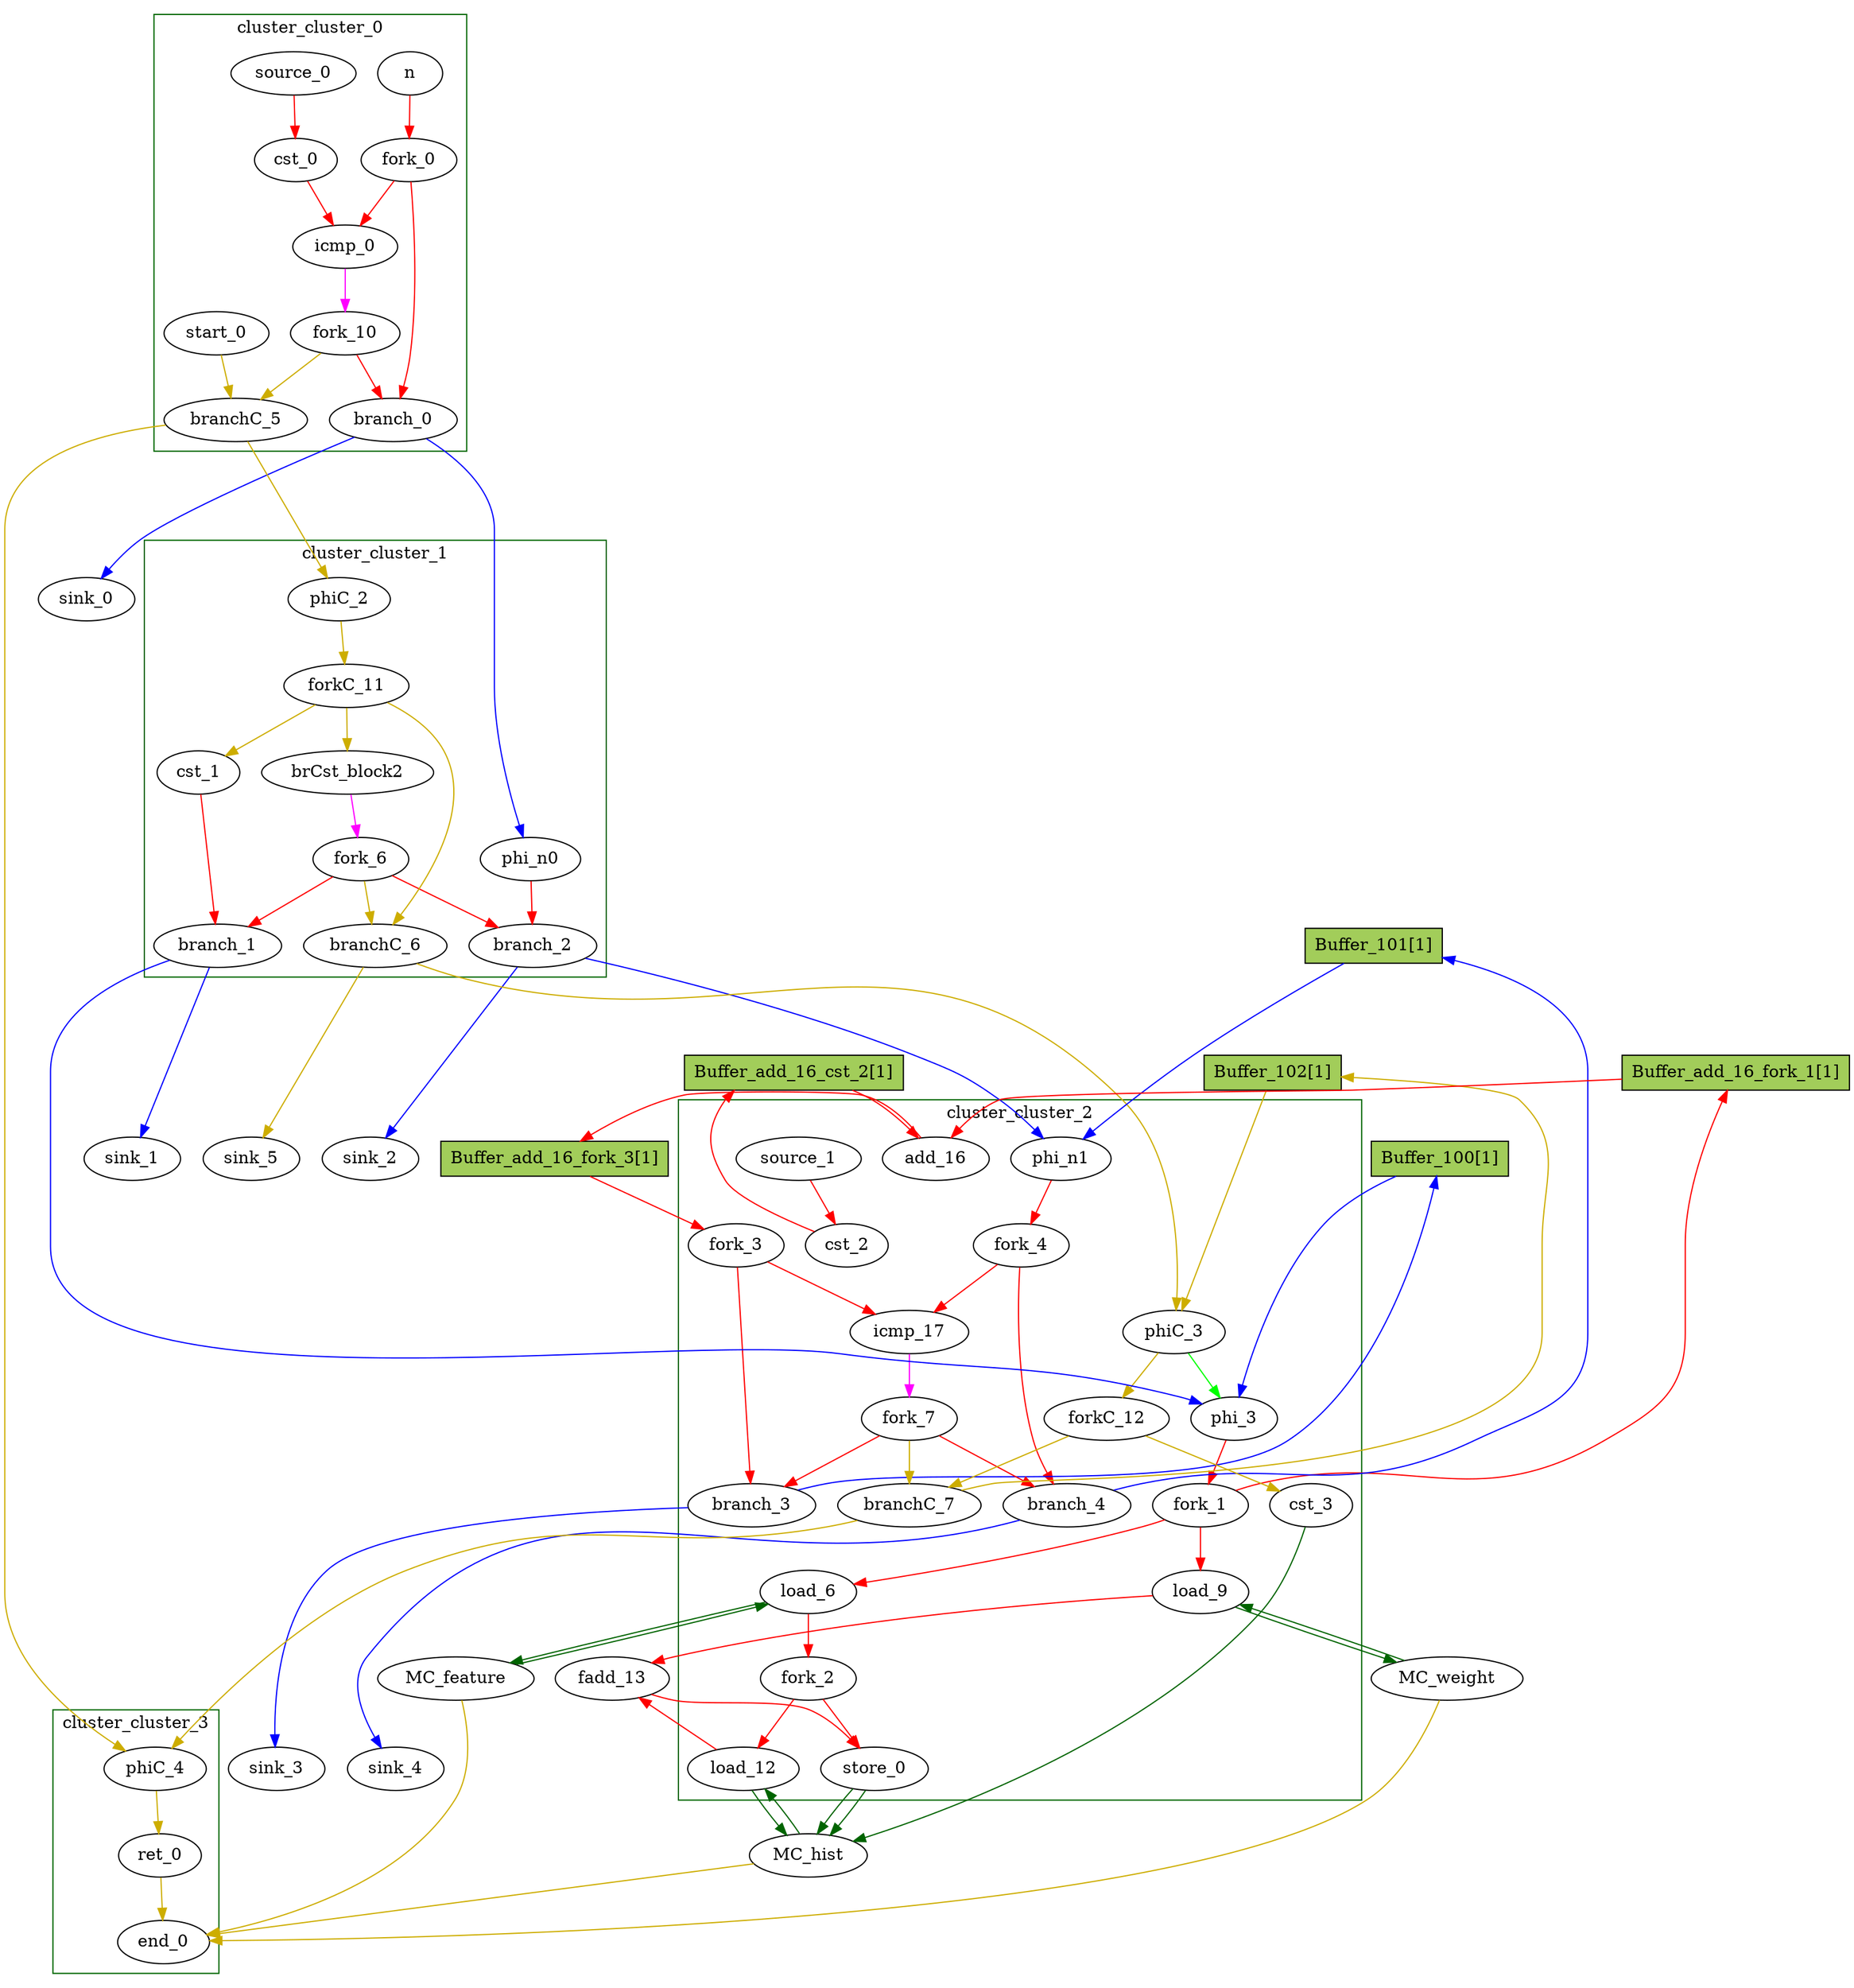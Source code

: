 Digraph G {
	splines=spline;
	subgraph cluster_cluster_cluster_0 {
	color = "darkgreen";
label = "cluster_cluster_0";
		"n" [type="Entry", in="in1:32", out="out1:32", bbID=1];
		"cst_0" [type="Constant", in="in1:1", out="out1:1", bbID=1, value="0x00000000"];
		"icmp_0" [type="Operator", in="in1:32 in2:32 ", out="out1:1 ", bbID=1, II=1, delay=1.907, latency=0, op="icmp_sgt_op"];
		"fork_0" [type="Fork", in="in1:32", out="out1:32 out2:32 ", bbID=1];
		"branch_0" [type="Branch", in="in1:32 in2?:1", out="out1+:32 out2-:32", bbID=1];
		"start_0" [type="Entry", in="in1:0", out="out1:0", bbID=1, control="true"];
		"branchC_5" [type="Branch", in="in1:0 in2?:1", out="out1+:0 out2-:0", bbID=1];
		"fork_10" [type="Fork", in="in1:1", out="out1:1 out2:1 ", bbID=1];
		"source_0" [type="Source", out="out1:1", bbID=1];
	}
	subgraph cluster_cluster_cluster_2 {
	color = "darkgreen";
label = "cluster_cluster_2";
		"phi_3" [type="Mux", in="in1?:1 in2:31 in3:31 ", out="out1:31", bbID=3, delay=1.397];
		"load_6" [type="Operator", in="in1:32 in2:31 ", out="out1:32 out2:31 ", bbID=3, II=1, delay=1.412, latency=2, op="mc_load_op", portId=0];
		"load_9" [type="Operator", in="in1:32 in2:31 ", out="out1:32 out2:31 ", bbID=3, II=1, delay=1.412, latency=2, op="mc_load_op", portId=0];
		"load_12" [type="Operator", in="in1:32 in2:32 ", out="out1:32 out2:32 ", bbID=3, II=1, delay=1.412, latency=2, op="mc_load_op", portId=0];
		"store_0" [type="Operator", in="in1:32 in2:32 ", out="out1:32 out2:32 ", bbID=3, II=1, delay=0.672, latency=0, op="mc_store_op", portId=0];
		"cst_2" [type="Constant", in="in1:1", out="out1:1", bbID=3, value="0x00000001"];
		"add_16" [type="Operator", in="in1:31 in2:31 ", out="out1:31 ", bbID=3, II=1, delay=2.287, latency=0, op="add_op"];
		"icmp_17" [type="Operator", in="in1:32 in2:32 ", out="out1:1 ", bbID=3, II=1, delay=1.907, latency=0, op="icmp_slt_op"];
		"phi_n1" [type="Merge", in="in1:32 in2:32 ", out="out1:32", bbID=3, delay=1.397];
		"fork_1" [type="Fork", in="in1:31", out="out1:31 out2:31 out3:31 ", bbID=3];
		"fork_2" [type="Fork", in="in1:32", out="out1:32 out2:32 ", bbID=3];
		"fork_3" [type="Fork", in="in1:31", out="out1:31 out2:31 ", bbID=3];
		"fork_4" [type="Fork", in="in1:32", out="out1:32 out2:32 ", bbID=3];
		"branch_3" [type="Branch", in="in1:31 in2?:1", out="out1+:31 out2-:31", bbID=3];
		"branch_4" [type="Branch", in="in1:32 in2?:1", out="out1+:32 out2-:32", bbID=3];
		"fork_7" [type="Fork", in="in1:1", out="out1:1 out2:1 out3:1 ", bbID=3];
		"cst_3" [type="Constant", in="in1:1", out="out1:1", bbID=3, value="0x00000001"];
		"phiC_3" [type="CntrlMerge", in="in1:0 in2:0 ", out="out1:0 out2?:1", bbID=3, delay=0.0];
		"forkC_12" [type="Fork", in="in1:0", out="out1:0 out2:0 ", bbID=3];
		"branchC_7" [type="Branch", in="in1:0 in2?:1", out="out1+:0 out2-:0", bbID=3];
		"source_1" [type="Source", out="out1:1", bbID=3];
	}
	subgraph cluster_cluster_cluster_1 {
	color = "darkgreen";
label = "cluster_cluster_1";
		"brCst_block2" [type="Constant", in="in1:1", out="out1:1", bbID=2, value="0x1"];
		"cst_1" [type="Constant", in="in1:1", out="out1:1", bbID=2, value="0x00000000"];
		"phi_n0" [type="Merge", in="in1:32 ", out="out1:32", bbID=2, delay=0.0];
		"branch_1" [type="Branch", in="in1:1 in2?:1", out="out1+:1 out2-:1", bbID=2];
		"branch_2" [type="Branch", in="in1:32 in2?:1", out="out1+:32 out2-:32", bbID=2];
		"fork_6" [type="Fork", in="in1:1", out="out1:1 out2:1 out3:1 ", bbID=2];
		"phiC_2" [type="Merge", in="in1:0 ", out="out1:0", bbID=2, delay=0.0];
		"forkC_11" [type="Fork", in="in1:0", out="out1:0 out2:0 out3:0 ", bbID=2];
		"branchC_6" [type="Branch", in="in1:0 in2?:1", out="out1+:0 out2-:0", bbID=2];
	}
	subgraph cluster_cluster_cluster_3 {
	color = "darkgreen";
label = "cluster_cluster_3";
		"ret_0" [type="Operator", in="in1:0 ", out="out1:0 ", bbID=4, II=1, delay=0.0, latency=0, op="ret_op"];
		"end_0" [type="Exit", in="in1:0*e in2:0*e in3:0*e in4:0 ", out="out1:0", bbID=0];
		"phiC_4" [type="Merge", in="in1:0 in2:0 ", out="out1:0", bbID=4, delay=0.0];
	}
		"MC_feature" [type="MC", in="in1:31*l0a ", out="out1:32*l0d out2:0*e ", bbID=0, bbcount=0, ldcount=1, memory="feature", stcount=0];
		"MC_weight" [type="MC", in="in1:31*l0a ", out="out1:32*l0d out2:0*e ", bbID=0, bbcount=0, ldcount=1, memory="weight", stcount=0];
		"MC_hist" [type="MC", in="in1:32*c0 in2:32*l0a in3:32*s0a in4:32*s0d ", out="out1:32*l0d out2:0*e ", bbID=0, bbcount=1, ldcount=1, memory="hist", stcount=1];
		"sink_0" [type="Sink", in="in1:32", bbID=0];
		"sink_1" [type="Sink", in="in1:1", bbID=0];
		"sink_2" [type="Sink", in="in1:32", bbID=0];
		"sink_3" [type="Sink", in="in1:31", bbID=0];
		"sink_4" [type="Sink", in="in1:32", bbID=0];
		"sink_5" [type="Sink", in="in1:0", bbID=0];
		"Buffer_100" [type="Buffer", in="in1:32", out="out1:32", bbID=3, fillcolor="darkolivegreen3", height=0.4, label="Buffer_100[1]", shape="box", slots=1, style="filled", transparent="false"];
		"Buffer_101" [type="Buffer", in="in1:32", out="out1:32", bbID=3, fillcolor="darkolivegreen3", height=0.4, label="Buffer_101[1]", shape="box", slots=1, style="filled", transparent="false"];
		"Buffer_102" [type="Buffer", in="in1:32", out="out1:32", bbID=3, fillcolor="darkolivegreen3", height=0.4, label="Buffer_102[1]", shape="box", slots=1, style="filled", transparent="false"];
		"Buffer_add_16_fork_3" [type="Buffer", in="in1:32", out="out1:32", bbID=3, fillcolor="darkolivegreen3", height=0.4, label="Buffer_add_16_fork_3[1]", shape="box", slots=1, style="filled", transparent="false"];
		"Buffer_add_16_cst_2" [type="Buffer", in="in1:32", out="out1:32", bbID=3, fillcolor="darkolivegreen3", height=0.4, label="Buffer_add_16_cst_2[1]", shape="box", slots=1, style="filled", transparent="false"];
		"Buffer_add_16_fork_1" [type="Buffer", in="in1:32", out="out1:32", bbID=3, fillcolor="darkolivegreen3", height=0.4, label="Buffer_add_16_fork_1[1]", shape="box", slots=1, style="filled", transparent="false"];
		"fadd_13" [type="Operator", in="in1:32 in2:32 ", out="out1:32 ", bbID=3, II=1, delay=0.0, latency=10, op="fadd_op"];
		"brCst_block2" -> "fork_6" [color = "magenta", from = "out1", to = "in1"];
		"cst_1" -> "branch_1" [color = "red", from = "out1", to = "in1"];
		"phi_n0" -> "branch_2" [color = "red", from = "out1", to = "in1"];
		"branch_1" -> "phi_3" [color = "blue", from = "out1", to = "in2", minlen = 3];
		"branch_1" -> "sink_1" [color = "blue", from = "out2", to = "in1", minlen = 3];
		"branch_2" -> "phi_n1" [color = "blue", from = "out1", to = "in1", minlen = 3];
		"branch_2" -> "sink_2" [color = "blue", from = "out2", to = "in1", minlen = 3];
		"fork_6" -> "branch_1" [color = "red", from = "out2", to = "in2"];
		"fork_6" -> "branch_2" [color = "red", from = "out1", to = "in2"];
		"fork_6" -> "branchC_6" [color = "gold3", from = "out3", to = "in2"];
		"phiC_2" -> "forkC_11" [color = "gold3", from = "out1", to = "in1"];
		"forkC_11" -> "brCst_block2" [color = "gold3", from = "out3", to = "in1"];
		"forkC_11" -> "cst_1" [color = "gold3", from = "out1", to = "in1"];
		"forkC_11" -> "branchC_6" [color = "gold3", from = "out2", to = "in1"];
		"branchC_6" -> "phiC_3" [color = "gold3", from = "out1", to = "in1", minlen = 3];
		"branchC_6" -> "sink_5" [color = "gold3", from = "out2", to = "in1", minlen = 3];
		"phi_3" -> "fork_1" [color = "red", from = "out1", to = "in1"];
		"load_6" -> "fork_2" [color = "red", from = "out1", to = "in1"];
		"load_6" -> "MC_feature" [color = "darkgreen", mem_address = "true", from = "out2", to = "in1"];
		"load_9" -> "MC_weight" [color = "darkgreen", mem_address = "true", from = "out2", to = "in1"];
		"load_9" -> "fadd_13" [color = "red", from = "out1", to = "in2"];
		"load_12" -> "MC_hist" [color = "darkgreen", mem_address = "true", from = "out2", to = "in2"];
		"load_12" -> "fadd_13" [color = "red", from = "out1", to = "in1"];
		"store_0" -> "MC_hist" [color = "darkgreen", mem_address = "true", from = "out2", to = "in3"];
		"store_0" -> "MC_hist" [color = "darkgreen", mem_address = "false", from = "out1", to = "in4"];
		"cst_2" -> "Buffer_add_16_cst_2" [color = "red", from = "out1", to = "in1"];
		"add_16" -> "Buffer_add_16_fork_3" [color = "red", from = "out1", to = "in1"];
		"icmp_17" -> "fork_7" [color = "magenta", from = "out1", to = "in1"];
		"phi_n1" -> "fork_4" [color = "red", from = "out1", to = "in1"];
		"fork_1" -> "load_6" [color = "red", from = "out2", to = "in2"];
		"fork_1" -> "load_9" [color = "red", from = "out3", to = "in2"];
		"fork_1" -> "Buffer_add_16_fork_1" [color = "red", from = "out1", to = "in1"];
		"fork_2" -> "load_12" [color = "red", from = "out1", to = "in2"];
		"fork_2" -> "store_0" [color = "red", from = "out2", to = "in2"];
		"fork_3" -> "icmp_17" [color = "red", from = "out1", to = "in1"];
		"fork_3" -> "branch_3" [color = "red", from = "out2", to = "in1"];
		"fork_4" -> "icmp_17" [color = "red", from = "out1", to = "in2"];
		"fork_4" -> "branch_4" [color = "red", from = "out2", to = "in1"];
		"branch_3" -> "sink_3" [color = "blue", from = "out2", to = "in1", minlen = 3];
		"branch_3" -> "Buffer_100" [color = "blue", from = "out1", to = "in1", minlen = 3];
		"branch_4" -> "sink_4" [color = "blue", from = "out2", to = "in1", minlen = 3];
		"branch_4" -> "Buffer_101" [color = "blue", from = "out1", to = "in1", minlen = 3];
		"fork_7" -> "branch_3" [color = "red", from = "out2", to = "in2"];
		"fork_7" -> "branch_4" [color = "red", from = "out1", to = "in2"];
		"fork_7" -> "branchC_7" [color = "gold3", from = "out3", to = "in2"];
		"cst_3" -> "MC_hist" [color = "darkgreen", from = "out1", to = "in1"];
		"phiC_3" -> "phi_3" [color = "green", from = "out2", to = "in1"];
		"phiC_3" -> "forkC_12" [color = "gold3", from = "out1", to = "in1"];
		"forkC_12" -> "cst_3" [color = "gold3", from = "out1", to = "in1"];
		"forkC_12" -> "branchC_7" [color = "gold3", from = "out2", to = "in1"];
		"branchC_7" -> "phiC_4" [color = "gold3", from = "out2", to = "in2", minlen = 3];
		"branchC_7" -> "Buffer_102" [color = "gold3", from = "out1", to = "in1", minlen = 3];
		"source_1" -> "cst_2" [color = "red", from = "out1", to = "in1"];
		"n" -> "fork_0" [color = "red", from = "out1", to = "in1"];
		"cst_0" -> "icmp_0" [color = "red", from = "out1", to = "in2"];
		"icmp_0" -> "fork_10" [color = "magenta", from = "out1", to = "in1"];
		"fork_0" -> "icmp_0" [color = "red", from = "out1", to = "in1"];
		"fork_0" -> "branch_0" [color = "red", from = "out2", to = "in1"];
		"branch_0" -> "phi_n0" [color = "blue", from = "out1", to = "in1", minlen = 3];
		"branch_0" -> "sink_0" [color = "blue", from = "out2", to = "in1", minlen = 3];
		"start_0" -> "branchC_5" [color = "gold3", from = "out1", to = "in1"];
		"branchC_5" -> "phiC_2" [color = "gold3", from = "out1", to = "in1", minlen = 3];
		"branchC_5" -> "phiC_4" [color = "gold3", from = "out2", to = "in1", minlen = 3];
		"fork_10" -> "branch_0" [color = "red", from = "out1", to = "in2"];
		"fork_10" -> "branchC_5" [color = "gold3", from = "out2", to = "in2"];
		"source_0" -> "cst_0" [color = "red", from = "out1", to = "in1"];
		"ret_0" -> "end_0" [color = "gold3", from = "out1", to = "in4"];
		"phiC_4" -> "ret_0" [color = "gold3", from = "out1", to = "in1"];
		"MC_feature" -> "load_6" [color = "darkgreen", mem_address = "false", from = "out1", to = "in1"];
		"MC_feature" -> "end_0" [color = "gold3", from = "out2", to = "in1"];
		"MC_weight" -> "load_9" [color = "darkgreen", mem_address = "false", from = "out1", to = "in1"];
		"MC_weight" -> "end_0" [color = "gold3", from = "out2", to = "in2"];
		"MC_hist" -> "load_12" [color = "darkgreen", mem_address = "false", from = "out1", to = "in1"];
		"MC_hist" -> "end_0" [color = "gold3", from = "out2", to = "in3"];
		"Buffer_100" -> "phi_3" [color = "blue", from = "out1", to = "in3", minlen = 3];
		"Buffer_101" -> "phi_n1" [color = "blue", from = "out1", to = "in2", minlen = 3];
		"Buffer_102" -> "phiC_3" [color = "gold3", from = "out1", to = "in2", minlen = 3];
		"Buffer_add_16_fork_3" -> "fork_3" [color = "red", from = "out1", to = "in1"];
		"Buffer_add_16_cst_2" -> "add_16" [color = "red", from = "out1", to = "in2"];
		"Buffer_add_16_fork_1" -> "add_16" [color = "red", from = "out1", to = "in1"];
		"fadd_13" -> "store_0" [color = "red", from = "out1", to = "in1"];
}
